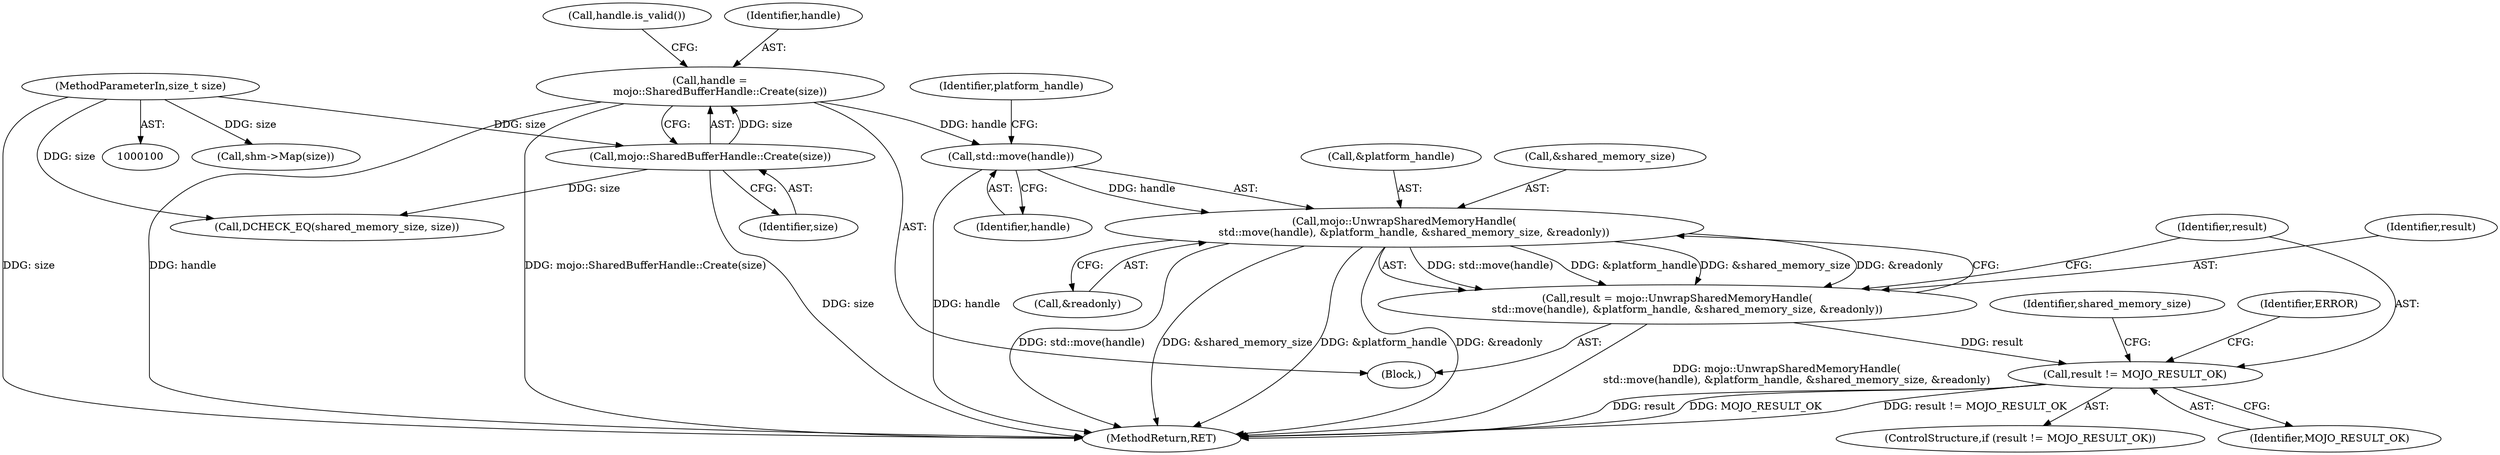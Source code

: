 digraph "1_Chrome_673ce95d481ea9368c4d4d43ac756ba1d6d9e608_17@API" {
"1000125" [label="(Call,std::move(handle))"];
"1000104" [label="(Call,handle =\n      mojo::SharedBufferHandle::Create(size))"];
"1000106" [label="(Call,mojo::SharedBufferHandle::Create(size))"];
"1000101" [label="(MethodParameterIn,size_t size)"];
"1000124" [label="(Call,mojo::UnwrapSharedMemoryHandle(\n      std::move(handle), &platform_handle, &shared_memory_size, &readonly))"];
"1000122" [label="(Call,result = mojo::UnwrapSharedMemoryHandle(\n      std::move(handle), &platform_handle, &shared_memory_size, &readonly))"];
"1000134" [label="(Call,result != MOJO_RESULT_OK)"];
"1000131" [label="(Call,&readonly)"];
"1000123" [label="(Identifier,result)"];
"1000145" [label="(Identifier,shared_memory_size)"];
"1000159" [label="(Call,shm->Map(size))"];
"1000104" [label="(Call,handle =\n      mojo::SharedBufferHandle::Create(size))"];
"1000102" [label="(Block,)"];
"1000106" [label="(Call,mojo::SharedBufferHandle::Create(size))"];
"1000101" [label="(MethodParameterIn,size_t size)"];
"1000140" [label="(Identifier,ERROR)"];
"1000125" [label="(Call,std::move(handle))"];
"1000136" [label="(Identifier,MOJO_RESULT_OK)"];
"1000127" [label="(Call,&platform_handle)"];
"1000134" [label="(Call,result != MOJO_RESULT_OK)"];
"1000128" [label="(Identifier,platform_handle)"];
"1000126" [label="(Identifier,handle)"];
"1000135" [label="(Identifier,result)"];
"1000110" [label="(Call,handle.is_valid())"];
"1000122" [label="(Call,result = mojo::UnwrapSharedMemoryHandle(\n      std::move(handle), &platform_handle, &shared_memory_size, &readonly))"];
"1000105" [label="(Identifier,handle)"];
"1000133" [label="(ControlStructure,if (result != MOJO_RESULT_OK))"];
"1000170" [label="(MethodReturn,RET)"];
"1000144" [label="(Call,DCHECK_EQ(shared_memory_size, size))"];
"1000107" [label="(Identifier,size)"];
"1000129" [label="(Call,&shared_memory_size)"];
"1000124" [label="(Call,mojo::UnwrapSharedMemoryHandle(\n      std::move(handle), &platform_handle, &shared_memory_size, &readonly))"];
"1000125" -> "1000124"  [label="AST: "];
"1000125" -> "1000126"  [label="CFG: "];
"1000126" -> "1000125"  [label="AST: "];
"1000128" -> "1000125"  [label="CFG: "];
"1000125" -> "1000170"  [label="DDG: handle"];
"1000125" -> "1000124"  [label="DDG: handle"];
"1000104" -> "1000125"  [label="DDG: handle"];
"1000104" -> "1000102"  [label="AST: "];
"1000104" -> "1000106"  [label="CFG: "];
"1000105" -> "1000104"  [label="AST: "];
"1000106" -> "1000104"  [label="AST: "];
"1000110" -> "1000104"  [label="CFG: "];
"1000104" -> "1000170"  [label="DDG: handle"];
"1000104" -> "1000170"  [label="DDG: mojo::SharedBufferHandle::Create(size)"];
"1000106" -> "1000104"  [label="DDG: size"];
"1000106" -> "1000107"  [label="CFG: "];
"1000107" -> "1000106"  [label="AST: "];
"1000106" -> "1000170"  [label="DDG: size"];
"1000101" -> "1000106"  [label="DDG: size"];
"1000106" -> "1000144"  [label="DDG: size"];
"1000101" -> "1000100"  [label="AST: "];
"1000101" -> "1000170"  [label="DDG: size"];
"1000101" -> "1000144"  [label="DDG: size"];
"1000101" -> "1000159"  [label="DDG: size"];
"1000124" -> "1000122"  [label="AST: "];
"1000124" -> "1000131"  [label="CFG: "];
"1000127" -> "1000124"  [label="AST: "];
"1000129" -> "1000124"  [label="AST: "];
"1000131" -> "1000124"  [label="AST: "];
"1000122" -> "1000124"  [label="CFG: "];
"1000124" -> "1000170"  [label="DDG: std::move(handle)"];
"1000124" -> "1000170"  [label="DDG: &shared_memory_size"];
"1000124" -> "1000170"  [label="DDG: &platform_handle"];
"1000124" -> "1000170"  [label="DDG: &readonly"];
"1000124" -> "1000122"  [label="DDG: std::move(handle)"];
"1000124" -> "1000122"  [label="DDG: &platform_handle"];
"1000124" -> "1000122"  [label="DDG: &shared_memory_size"];
"1000124" -> "1000122"  [label="DDG: &readonly"];
"1000122" -> "1000102"  [label="AST: "];
"1000123" -> "1000122"  [label="AST: "];
"1000135" -> "1000122"  [label="CFG: "];
"1000122" -> "1000170"  [label="DDG: mojo::UnwrapSharedMemoryHandle(\n      std::move(handle), &platform_handle, &shared_memory_size, &readonly)"];
"1000122" -> "1000134"  [label="DDG: result"];
"1000134" -> "1000133"  [label="AST: "];
"1000134" -> "1000136"  [label="CFG: "];
"1000135" -> "1000134"  [label="AST: "];
"1000136" -> "1000134"  [label="AST: "];
"1000140" -> "1000134"  [label="CFG: "];
"1000145" -> "1000134"  [label="CFG: "];
"1000134" -> "1000170"  [label="DDG: result != MOJO_RESULT_OK"];
"1000134" -> "1000170"  [label="DDG: result"];
"1000134" -> "1000170"  [label="DDG: MOJO_RESULT_OK"];
}
